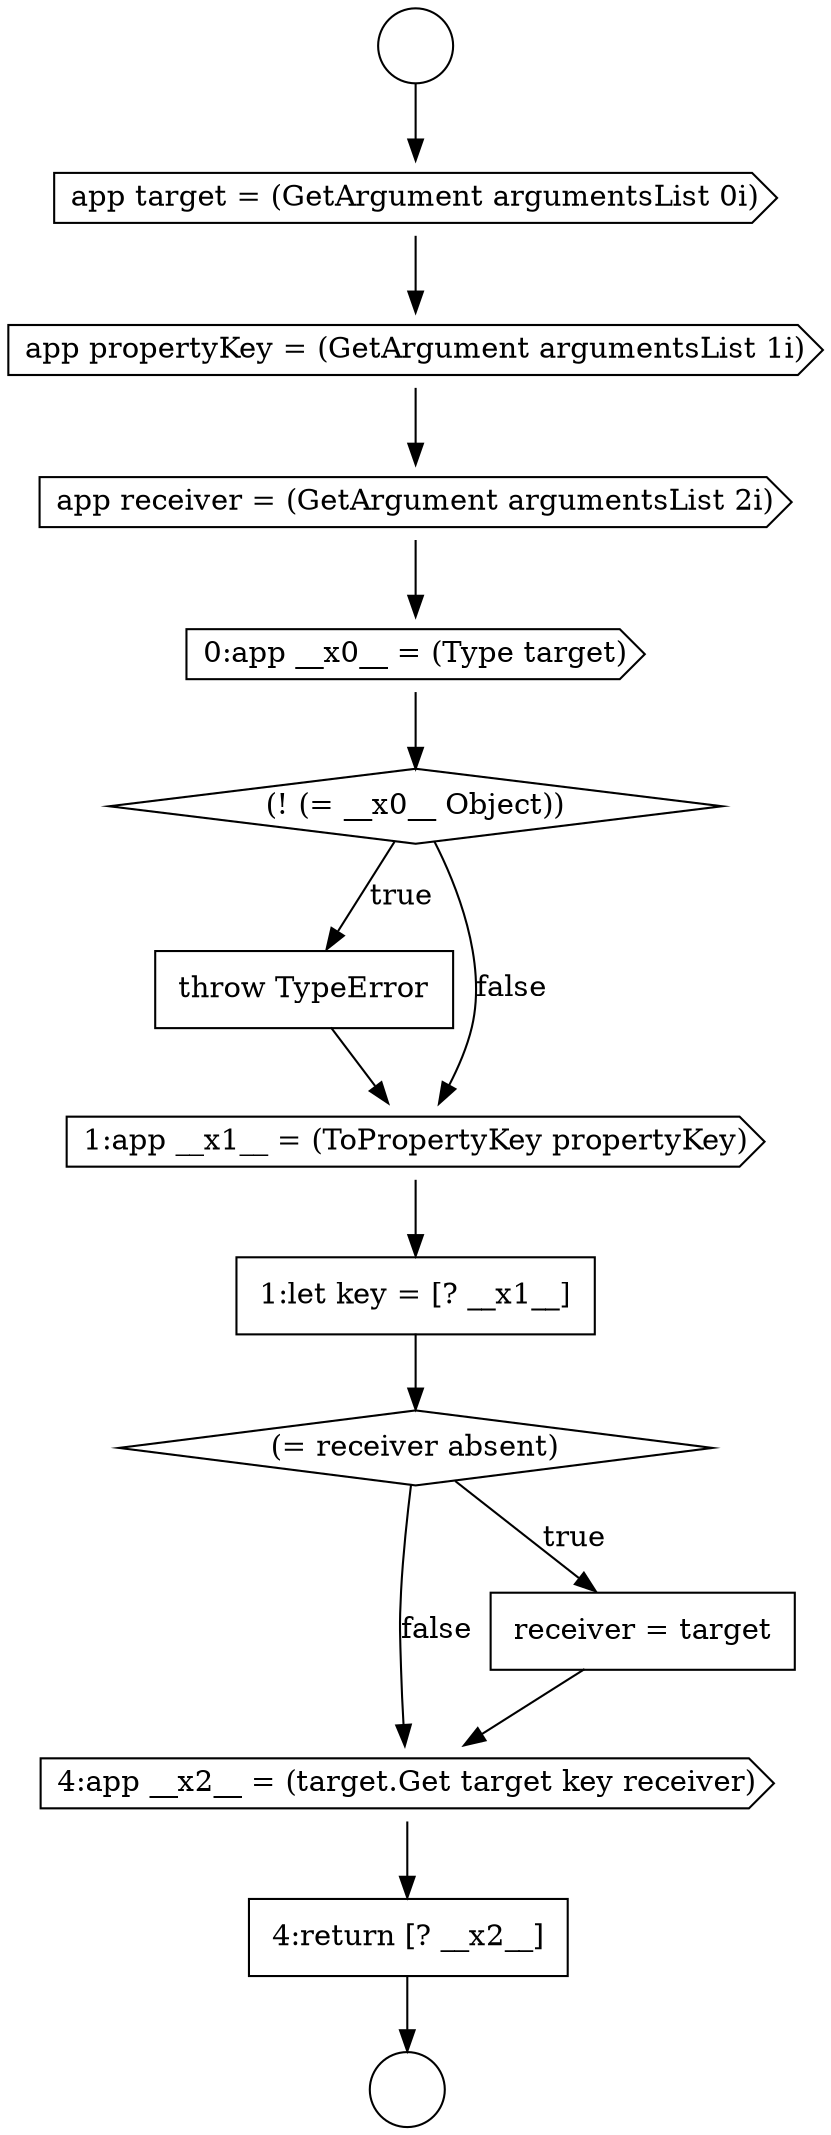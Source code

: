 digraph {
  node17946 [shape=none, margin=0, label=<<font color="black">
    <table border="0" cellborder="1" cellspacing="0" cellpadding="10">
      <tr><td align="left">4:return [? __x2__]</td></tr>
    </table>
  </font>> color="black" fillcolor="white" style=filled]
  node17935 [shape=cds, label=<<font color="black">app target = (GetArgument argumentsList 0i)</font>> color="black" fillcolor="white" style=filled]
  node17940 [shape=none, margin=0, label=<<font color="black">
    <table border="0" cellborder="1" cellspacing="0" cellpadding="10">
      <tr><td align="left">throw TypeError</td></tr>
    </table>
  </font>> color="black" fillcolor="white" style=filled]
  node17943 [shape=diamond, label=<<font color="black">(= receiver absent)</font>> color="black" fillcolor="white" style=filled]
  node17934 [shape=circle label=" " color="black" fillcolor="white" style=filled]
  node17941 [shape=cds, label=<<font color="black">1:app __x1__ = (ToPropertyKey propertyKey)</font>> color="black" fillcolor="white" style=filled]
  node17933 [shape=circle label=" " color="black" fillcolor="white" style=filled]
  node17938 [shape=cds, label=<<font color="black">0:app __x0__ = (Type target)</font>> color="black" fillcolor="white" style=filled]
  node17936 [shape=cds, label=<<font color="black">app propertyKey = (GetArgument argumentsList 1i)</font>> color="black" fillcolor="white" style=filled]
  node17945 [shape=cds, label=<<font color="black">4:app __x2__ = (target.Get target key receiver)</font>> color="black" fillcolor="white" style=filled]
  node17939 [shape=diamond, label=<<font color="black">(! (= __x0__ Object))</font>> color="black" fillcolor="white" style=filled]
  node17942 [shape=none, margin=0, label=<<font color="black">
    <table border="0" cellborder="1" cellspacing="0" cellpadding="10">
      <tr><td align="left">1:let key = [? __x1__]</td></tr>
    </table>
  </font>> color="black" fillcolor="white" style=filled]
  node17937 [shape=cds, label=<<font color="black">app receiver = (GetArgument argumentsList 2i)</font>> color="black" fillcolor="white" style=filled]
  node17944 [shape=none, margin=0, label=<<font color="black">
    <table border="0" cellborder="1" cellspacing="0" cellpadding="10">
      <tr><td align="left">receiver = target</td></tr>
    </table>
  </font>> color="black" fillcolor="white" style=filled]
  node17946 -> node17934 [ color="black"]
  node17943 -> node17944 [label=<<font color="black">true</font>> color="black"]
  node17943 -> node17945 [label=<<font color="black">false</font>> color="black"]
  node17941 -> node17942 [ color="black"]
  node17942 -> node17943 [ color="black"]
  node17936 -> node17937 [ color="black"]
  node17933 -> node17935 [ color="black"]
  node17935 -> node17936 [ color="black"]
  node17945 -> node17946 [ color="black"]
  node17938 -> node17939 [ color="black"]
  node17939 -> node17940 [label=<<font color="black">true</font>> color="black"]
  node17939 -> node17941 [label=<<font color="black">false</font>> color="black"]
  node17944 -> node17945 [ color="black"]
  node17940 -> node17941 [ color="black"]
  node17937 -> node17938 [ color="black"]
}
